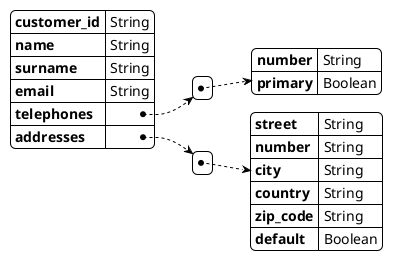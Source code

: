 @startyaml
<style>
yamlDiagram {
  BackGroundColor white
  LineThickness 1
  LineColor black
}
</style>

customer_id: String
name: String
surname: String
email: String
telephones:
    - number: String
      primary: Boolean
addresses:
    - street: String
      number: String
      city: String
      country: String
      zip_code: String
      default: Boolean

@endyaml